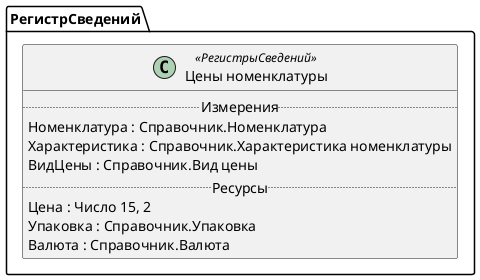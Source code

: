 ﻿@startuml ЦеныНоменклатуры
'!include templates.wsd
'..\include templates.wsd
class РегистрСведений.ЦеныНоменклатуры as "Цены номенклатуры" <<РегистрыСведений>>
{
..Измерения..
Номенклатура : Справочник.Номенклатура
Характеристика : Справочник.Характеристика номенклатуры
ВидЦены : Справочник.Вид цены
..Ресурсы..
Цена : Число 15, 2
Упаковка : Справочник.Упаковка
Валюта : Справочник.Валюта
}
@enduml
